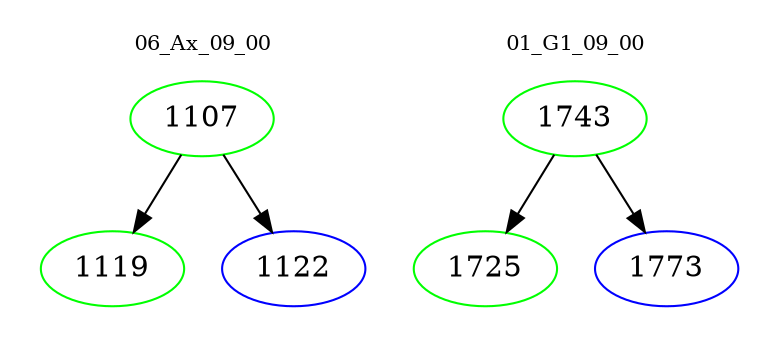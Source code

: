 digraph{
subgraph cluster_0 {
color = white
label = "06_Ax_09_00";
fontsize=10;
T0_1107 [label="1107", color="green"]
T0_1107 -> T0_1119 [color="black"]
T0_1119 [label="1119", color="green"]
T0_1107 -> T0_1122 [color="black"]
T0_1122 [label="1122", color="blue"]
}
subgraph cluster_1 {
color = white
label = "01_G1_09_00";
fontsize=10;
T1_1743 [label="1743", color="green"]
T1_1743 -> T1_1725 [color="black"]
T1_1725 [label="1725", color="green"]
T1_1743 -> T1_1773 [color="black"]
T1_1773 [label="1773", color="blue"]
}
}
